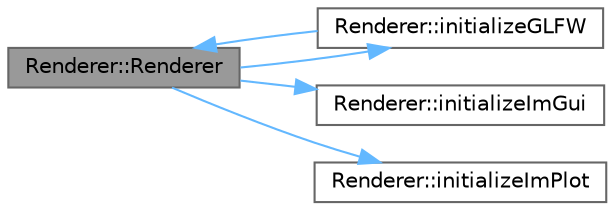 digraph "Renderer::Renderer"
{
 // LATEX_PDF_SIZE
  bgcolor="transparent";
  edge [fontname=Helvetica,fontsize=10,labelfontname=Helvetica,labelfontsize=10];
  node [fontname=Helvetica,fontsize=10,shape=box,height=0.2,width=0.4];
  rankdir="LR";
  Node1 [id="Node000001",label="Renderer::Renderer",height=0.2,width=0.4,color="gray40", fillcolor="grey60", style="filled", fontcolor="black",tooltip="Initialize renderer. This method setup the GLFW library for rendering the scene and the Dear ImGui li..."];
  Node1 -> Node2 [id="edge1_Node000001_Node000002",color="steelblue1",style="solid",tooltip=" "];
  Node2 [id="Node000002",label="Renderer::initializeGLFW",height=0.2,width=0.4,color="grey40", fillcolor="white", style="filled",URL="$classRenderer.html#a394e15bdfa5009cc394aeaf095c4dfe1",tooltip="Initializes the GLFW library. This method is called by the constructor."];
  Node2 -> Node1 [id="edge2_Node000002_Node000001",color="steelblue1",style="solid",tooltip=" "];
  Node1 -> Node3 [id="edge3_Node000001_Node000003",color="steelblue1",style="solid",tooltip=" "];
  Node3 [id="Node000003",label="Renderer::initializeImGui",height=0.2,width=0.4,color="grey40", fillcolor="white", style="filled",URL="$classRenderer.html#ac78eee0b7ae8ff076bfd4814d0801d48",tooltip="Initializes the Dear ImGui library. This method is called by the constructor."];
  Node1 -> Node4 [id="edge4_Node000001_Node000004",color="steelblue1",style="solid",tooltip=" "];
  Node4 [id="Node000004",label="Renderer::initializeImPlot",height=0.2,width=0.4,color="grey40", fillcolor="white", style="filled",URL="$classRenderer.html#abd1d75f45351ffd179fffb3e24f337bd",tooltip="Initializes the imPlot library. This method is called by the constructor."];
}
